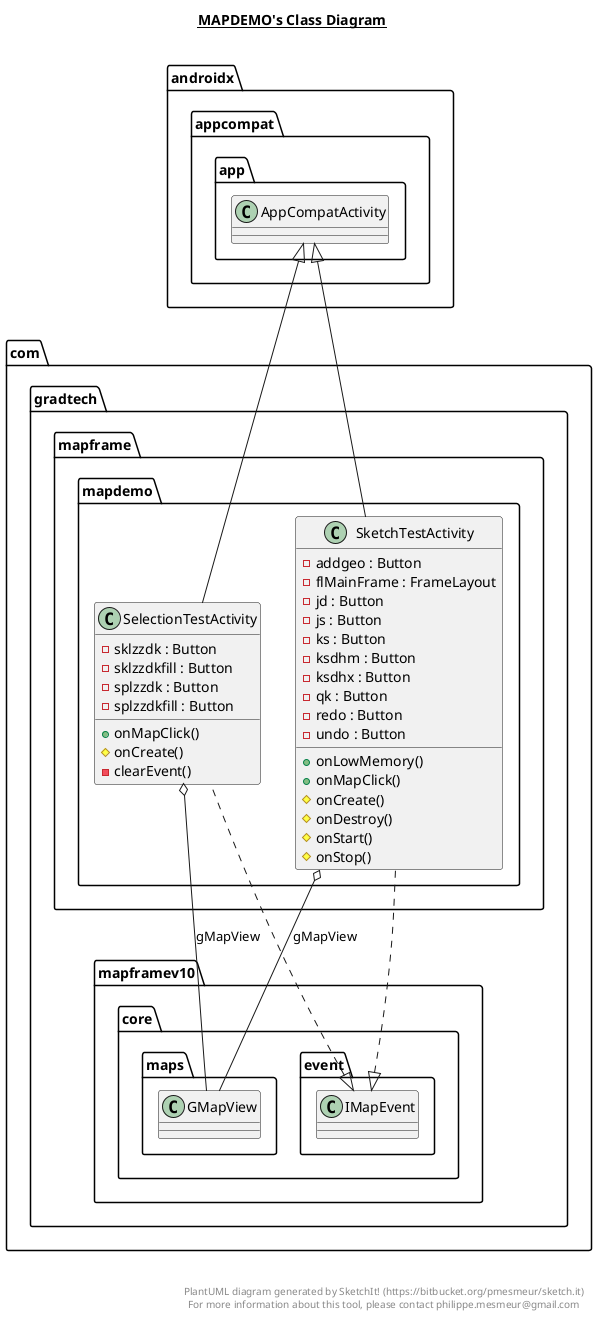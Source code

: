 @startuml

title __MAPDEMO's Class Diagram__\n

  namespace com.gradtech.mapframe.mapdemo {
    class com.gradtech.mapframe.mapdemo.SelectionTestActivity {
        - sklzzdk : Button
        - sklzzdkfill : Button
        - splzzdk : Button
        - splzzdkfill : Button
        + onMapClick()
        # onCreate()
        - clearEvent()
    }
  }
  

  namespace com.gradtech.mapframe.mapdemo {
    class com.gradtech.mapframe.mapdemo.SketchTestActivity {
        - addgeo : Button
        - flMainFrame : FrameLayout
        - jd : Button
        - js : Button
        - ks : Button
        - ksdhm : Button
        - ksdhx : Button
        - qk : Button
        - redo : Button
        - undo : Button
        + onLowMemory()
        + onMapClick()
        # onCreate()
        # onDestroy()
        # onStart()
        # onStop()
    }
  }
  

  com.gradtech.mapframe.mapdemo.SelectionTestActivity .up.|> com.gradtech.mapframev10.core.event.IMapEvent
  com.gradtech.mapframe.mapdemo.SelectionTestActivity -up-|> androidx.appcompat.app.AppCompatActivity
  com.gradtech.mapframe.mapdemo.SelectionTestActivity o-- com.gradtech.mapframev10.core.maps.GMapView : gMapView
  com.gradtech.mapframe.mapdemo.SketchTestActivity .up.|> com.gradtech.mapframev10.core.event.IMapEvent
  com.gradtech.mapframe.mapdemo.SketchTestActivity -up-|> androidx.appcompat.app.AppCompatActivity
  com.gradtech.mapframe.mapdemo.SketchTestActivity o-- com.gradtech.mapframev10.core.maps.GMapView : gMapView


right footer


PlantUML diagram generated by SketchIt! (https://bitbucket.org/pmesmeur/sketch.it)
For more information about this tool, please contact philippe.mesmeur@gmail.com
endfooter

@enduml
